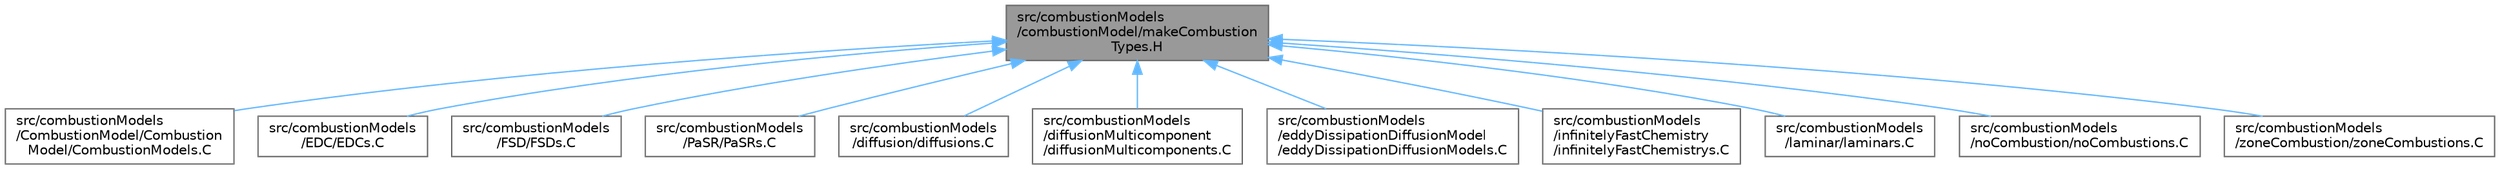 digraph "src/combustionModels/combustionModel/makeCombustionTypes.H"
{
 // LATEX_PDF_SIZE
  bgcolor="transparent";
  edge [fontname=Helvetica,fontsize=10,labelfontname=Helvetica,labelfontsize=10];
  node [fontname=Helvetica,fontsize=10,shape=box,height=0.2,width=0.4];
  Node1 [id="Node000001",label="src/combustionModels\l/combustionModel/makeCombustion\lTypes.H",height=0.2,width=0.4,color="gray40", fillcolor="grey60", style="filled", fontcolor="black",tooltip=" "];
  Node1 -> Node2 [id="edge1_Node000001_Node000002",dir="back",color="steelblue1",style="solid",tooltip=" "];
  Node2 [id="Node000002",label="src/combustionModels\l/CombustionModel/Combustion\lModel/CombustionModels.C",height=0.2,width=0.4,color="grey40", fillcolor="white", style="filled",URL="$CombustionModels_8C.html",tooltip=" "];
  Node1 -> Node3 [id="edge2_Node000001_Node000003",dir="back",color="steelblue1",style="solid",tooltip=" "];
  Node3 [id="Node000003",label="src/combustionModels\l/EDC/EDCs.C",height=0.2,width=0.4,color="grey40", fillcolor="white", style="filled",URL="$EDCs_8C.html",tooltip=" "];
  Node1 -> Node4 [id="edge3_Node000001_Node000004",dir="back",color="steelblue1",style="solid",tooltip=" "];
  Node4 [id="Node000004",label="src/combustionModels\l/FSD/FSDs.C",height=0.2,width=0.4,color="grey40", fillcolor="white", style="filled",URL="$FSDs_8C.html",tooltip=" "];
  Node1 -> Node5 [id="edge4_Node000001_Node000005",dir="back",color="steelblue1",style="solid",tooltip=" "];
  Node5 [id="Node000005",label="src/combustionModels\l/PaSR/PaSRs.C",height=0.2,width=0.4,color="grey40", fillcolor="white", style="filled",URL="$PaSRs_8C.html",tooltip=" "];
  Node1 -> Node6 [id="edge5_Node000001_Node000006",dir="back",color="steelblue1",style="solid",tooltip=" "];
  Node6 [id="Node000006",label="src/combustionModels\l/diffusion/diffusions.C",height=0.2,width=0.4,color="grey40", fillcolor="white", style="filled",URL="$diffusions_8C.html",tooltip=" "];
  Node1 -> Node7 [id="edge6_Node000001_Node000007",dir="back",color="steelblue1",style="solid",tooltip=" "];
  Node7 [id="Node000007",label="src/combustionModels\l/diffusionMulticomponent\l/diffusionMulticomponents.C",height=0.2,width=0.4,color="grey40", fillcolor="white", style="filled",URL="$diffusionMulticomponents_8C.html",tooltip=" "];
  Node1 -> Node8 [id="edge7_Node000001_Node000008",dir="back",color="steelblue1",style="solid",tooltip=" "];
  Node8 [id="Node000008",label="src/combustionModels\l/eddyDissipationDiffusionModel\l/eddyDissipationDiffusionModels.C",height=0.2,width=0.4,color="grey40", fillcolor="white", style="filled",URL="$eddyDissipationDiffusionModels_8C.html",tooltip=" "];
  Node1 -> Node9 [id="edge8_Node000001_Node000009",dir="back",color="steelblue1",style="solid",tooltip=" "];
  Node9 [id="Node000009",label="src/combustionModels\l/infinitelyFastChemistry\l/infinitelyFastChemistrys.C",height=0.2,width=0.4,color="grey40", fillcolor="white", style="filled",URL="$infinitelyFastChemistrys_8C.html",tooltip=" "];
  Node1 -> Node10 [id="edge9_Node000001_Node000010",dir="back",color="steelblue1",style="solid",tooltip=" "];
  Node10 [id="Node000010",label="src/combustionModels\l/laminar/laminars.C",height=0.2,width=0.4,color="grey40", fillcolor="white", style="filled",URL="$laminars_8C.html",tooltip=" "];
  Node1 -> Node11 [id="edge10_Node000001_Node000011",dir="back",color="steelblue1",style="solid",tooltip=" "];
  Node11 [id="Node000011",label="src/combustionModels\l/noCombustion/noCombustions.C",height=0.2,width=0.4,color="grey40", fillcolor="white", style="filled",URL="$noCombustions_8C.html",tooltip=" "];
  Node1 -> Node12 [id="edge11_Node000001_Node000012",dir="back",color="steelblue1",style="solid",tooltip=" "];
  Node12 [id="Node000012",label="src/combustionModels\l/zoneCombustion/zoneCombustions.C",height=0.2,width=0.4,color="grey40", fillcolor="white", style="filled",URL="$zoneCombustions_8C.html",tooltip=" "];
}
